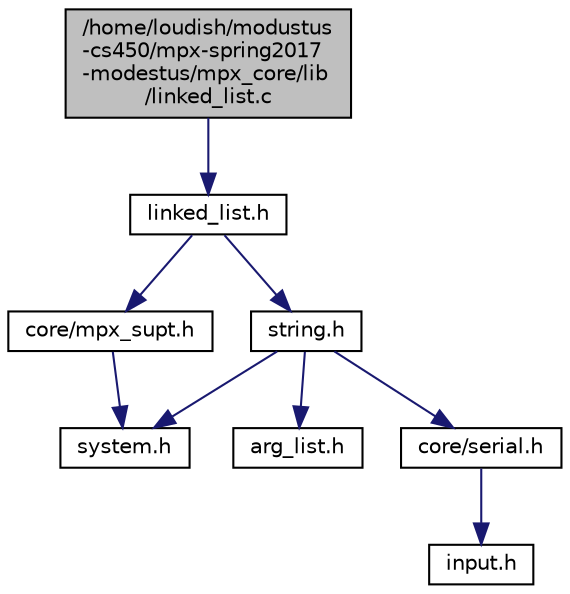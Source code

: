 digraph "/home/loudish/modustus-cs450/mpx-spring2017-modestus/mpx_core/lib/linked_list.c"
{
  edge [fontname="Helvetica",fontsize="10",labelfontname="Helvetica",labelfontsize="10"];
  node [fontname="Helvetica",fontsize="10",shape=record];
  Node1 [label="/home/loudish/modustus\l-cs450/mpx-spring2017\l-modestus/mpx_core/lib\l/linked_list.c",height=0.2,width=0.4,color="black", fillcolor="grey75", style="filled", fontcolor="black"];
  Node1 -> Node2 [color="midnightblue",fontsize="10",style="solid",fontname="Helvetica"];
  Node2 [label="linked_list.h",height=0.2,width=0.4,color="black", fillcolor="white", style="filled",URL="$linked__list_8h.html"];
  Node2 -> Node3 [color="midnightblue",fontsize="10",style="solid",fontname="Helvetica"];
  Node3 [label="string.h",height=0.2,width=0.4,color="black", fillcolor="white", style="filled",URL="$string_8h.html"];
  Node3 -> Node4 [color="midnightblue",fontsize="10",style="solid",fontname="Helvetica"];
  Node4 [label="system.h",height=0.2,width=0.4,color="black", fillcolor="white", style="filled",URL="$system_8h.html"];
  Node3 -> Node5 [color="midnightblue",fontsize="10",style="solid",fontname="Helvetica"];
  Node5 [label="arg_list.h",height=0.2,width=0.4,color="black", fillcolor="white", style="filled",URL="$arg__list_8h.html"];
  Node3 -> Node6 [color="midnightblue",fontsize="10",style="solid",fontname="Helvetica"];
  Node6 [label="core/serial.h",height=0.2,width=0.4,color="black", fillcolor="white", style="filled",URL="$serial_8h.html"];
  Node6 -> Node7 [color="midnightblue",fontsize="10",style="solid",fontname="Helvetica"];
  Node7 [label="input.h",height=0.2,width=0.4,color="black", fillcolor="white", style="filled",URL="$input_8h.html"];
  Node2 -> Node8 [color="midnightblue",fontsize="10",style="solid",fontname="Helvetica"];
  Node8 [label="core/mpx_supt.h",height=0.2,width=0.4,color="black", fillcolor="white", style="filled",URL="$mpx__supt_8h.html"];
  Node8 -> Node4 [color="midnightblue",fontsize="10",style="solid",fontname="Helvetica"];
}

